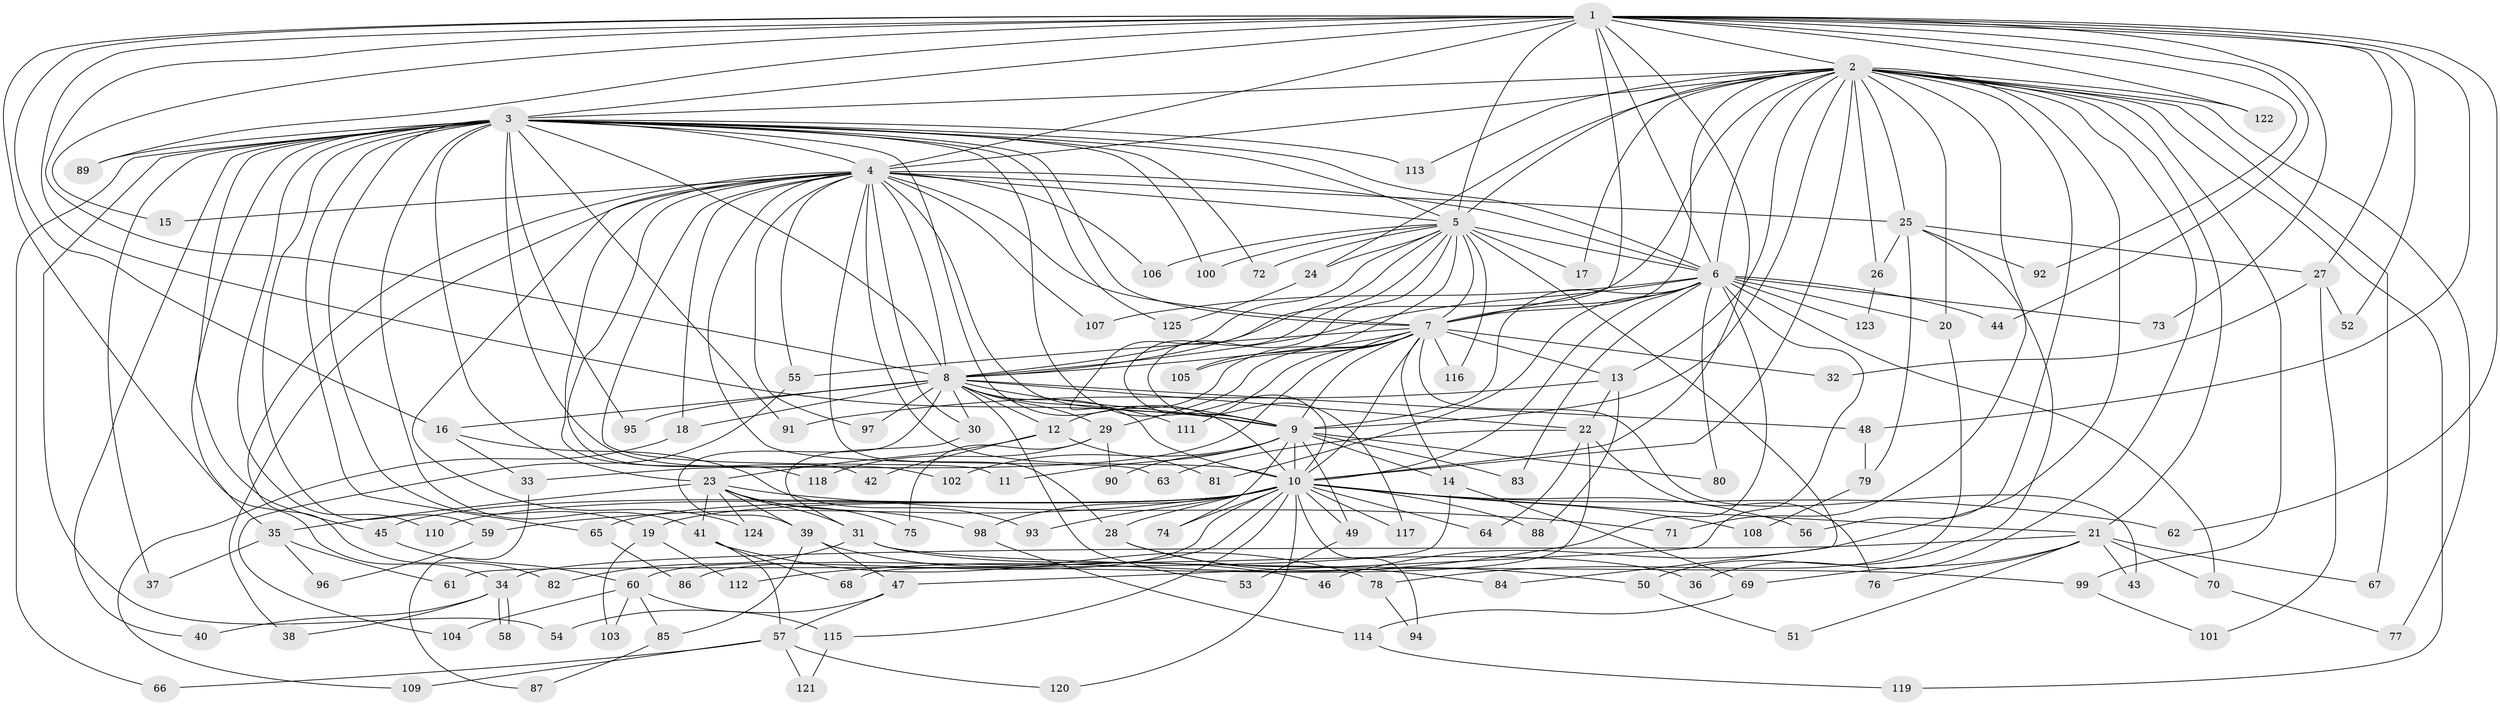 // coarse degree distribution, {18: 0.02, 12: 0.06, 10: 0.02, 8: 0.02, 16: 0.02, 22: 0.02, 24: 0.02, 14: 0.02, 17: 0.02, 4: 0.12, 15: 0.02, 7: 0.02, 6: 0.06, 9: 0.02, 5: 0.08, 3: 0.1, 2: 0.34, 1: 0.02}
// Generated by graph-tools (version 1.1) at 2025/49/03/04/25 22:49:38]
// undirected, 125 vertices, 275 edges
graph export_dot {
  node [color=gray90,style=filled];
  1;
  2;
  3;
  4;
  5;
  6;
  7;
  8;
  9;
  10;
  11;
  12;
  13;
  14;
  15;
  16;
  17;
  18;
  19;
  20;
  21;
  22;
  23;
  24;
  25;
  26;
  27;
  28;
  29;
  30;
  31;
  32;
  33;
  34;
  35;
  36;
  37;
  38;
  39;
  40;
  41;
  42;
  43;
  44;
  45;
  46;
  47;
  48;
  49;
  50;
  51;
  52;
  53;
  54;
  55;
  56;
  57;
  58;
  59;
  60;
  61;
  62;
  63;
  64;
  65;
  66;
  67;
  68;
  69;
  70;
  71;
  72;
  73;
  74;
  75;
  76;
  77;
  78;
  79;
  80;
  81;
  82;
  83;
  84;
  85;
  86;
  87;
  88;
  89;
  90;
  91;
  92;
  93;
  94;
  95;
  96;
  97;
  98;
  99;
  100;
  101;
  102;
  103;
  104;
  105;
  106;
  107;
  108;
  109;
  110;
  111;
  112;
  113;
  114;
  115;
  116;
  117;
  118;
  119;
  120;
  121;
  122;
  123;
  124;
  125;
  1 -- 2;
  1 -- 3;
  1 -- 4;
  1 -- 5;
  1 -- 6;
  1 -- 7;
  1 -- 8;
  1 -- 9;
  1 -- 10;
  1 -- 15;
  1 -- 16;
  1 -- 27;
  1 -- 34;
  1 -- 44;
  1 -- 48;
  1 -- 52;
  1 -- 62;
  1 -- 73;
  1 -- 89;
  1 -- 92;
  1 -- 122;
  2 -- 3;
  2 -- 4;
  2 -- 5;
  2 -- 6;
  2 -- 7;
  2 -- 8;
  2 -- 9;
  2 -- 10;
  2 -- 13;
  2 -- 17;
  2 -- 20;
  2 -- 21;
  2 -- 24;
  2 -- 25;
  2 -- 26;
  2 -- 36;
  2 -- 46;
  2 -- 56;
  2 -- 67;
  2 -- 71;
  2 -- 77;
  2 -- 99;
  2 -- 113;
  2 -- 119;
  2 -- 122;
  3 -- 4;
  3 -- 5;
  3 -- 6;
  3 -- 7;
  3 -- 8;
  3 -- 9;
  3 -- 10;
  3 -- 19;
  3 -- 23;
  3 -- 35;
  3 -- 37;
  3 -- 40;
  3 -- 41;
  3 -- 45;
  3 -- 54;
  3 -- 59;
  3 -- 65;
  3 -- 66;
  3 -- 72;
  3 -- 89;
  3 -- 91;
  3 -- 95;
  3 -- 100;
  3 -- 102;
  3 -- 110;
  3 -- 113;
  3 -- 125;
  4 -- 5;
  4 -- 6;
  4 -- 7;
  4 -- 8;
  4 -- 9;
  4 -- 10;
  4 -- 11;
  4 -- 15;
  4 -- 18;
  4 -- 25;
  4 -- 28;
  4 -- 30;
  4 -- 38;
  4 -- 42;
  4 -- 55;
  4 -- 63;
  4 -- 82;
  4 -- 97;
  4 -- 106;
  4 -- 107;
  4 -- 118;
  4 -- 124;
  5 -- 6;
  5 -- 7;
  5 -- 8;
  5 -- 9;
  5 -- 10;
  5 -- 17;
  5 -- 24;
  5 -- 72;
  5 -- 84;
  5 -- 100;
  5 -- 105;
  5 -- 106;
  5 -- 116;
  5 -- 117;
  6 -- 7;
  6 -- 8;
  6 -- 9;
  6 -- 10;
  6 -- 20;
  6 -- 44;
  6 -- 47;
  6 -- 70;
  6 -- 73;
  6 -- 80;
  6 -- 81;
  6 -- 83;
  6 -- 107;
  6 -- 112;
  6 -- 123;
  7 -- 8;
  7 -- 9;
  7 -- 10;
  7 -- 12;
  7 -- 13;
  7 -- 14;
  7 -- 29;
  7 -- 32;
  7 -- 33;
  7 -- 43;
  7 -- 55;
  7 -- 105;
  7 -- 111;
  7 -- 116;
  8 -- 9;
  8 -- 10;
  8 -- 12;
  8 -- 16;
  8 -- 18;
  8 -- 22;
  8 -- 29;
  8 -- 30;
  8 -- 39;
  8 -- 48;
  8 -- 53;
  8 -- 95;
  8 -- 97;
  8 -- 111;
  9 -- 10;
  9 -- 11;
  9 -- 14;
  9 -- 49;
  9 -- 74;
  9 -- 80;
  9 -- 83;
  9 -- 90;
  9 -- 102;
  10 -- 19;
  10 -- 21;
  10 -- 28;
  10 -- 45;
  10 -- 49;
  10 -- 56;
  10 -- 59;
  10 -- 60;
  10 -- 62;
  10 -- 64;
  10 -- 65;
  10 -- 74;
  10 -- 86;
  10 -- 88;
  10 -- 93;
  10 -- 94;
  10 -- 98;
  10 -- 108;
  10 -- 110;
  10 -- 115;
  10 -- 117;
  10 -- 120;
  12 -- 23;
  12 -- 42;
  12 -- 81;
  13 -- 22;
  13 -- 88;
  13 -- 91;
  14 -- 61;
  14 -- 69;
  16 -- 33;
  16 -- 93;
  18 -- 109;
  19 -- 103;
  19 -- 112;
  20 -- 78;
  21 -- 34;
  21 -- 43;
  21 -- 51;
  21 -- 67;
  21 -- 69;
  21 -- 70;
  21 -- 76;
  22 -- 63;
  22 -- 64;
  22 -- 68;
  22 -- 76;
  23 -- 31;
  23 -- 35;
  23 -- 39;
  23 -- 41;
  23 -- 71;
  23 -- 75;
  23 -- 98;
  23 -- 124;
  24 -- 125;
  25 -- 26;
  25 -- 27;
  25 -- 50;
  25 -- 79;
  25 -- 92;
  26 -- 123;
  27 -- 32;
  27 -- 52;
  27 -- 101;
  28 -- 50;
  28 -- 84;
  29 -- 75;
  29 -- 90;
  29 -- 118;
  30 -- 31;
  31 -- 36;
  31 -- 82;
  31 -- 99;
  33 -- 87;
  34 -- 38;
  34 -- 40;
  34 -- 58;
  34 -- 58;
  35 -- 37;
  35 -- 61;
  35 -- 96;
  39 -- 47;
  39 -- 78;
  39 -- 85;
  41 -- 46;
  41 -- 57;
  41 -- 68;
  45 -- 60;
  47 -- 54;
  47 -- 57;
  48 -- 79;
  49 -- 53;
  50 -- 51;
  55 -- 104;
  57 -- 66;
  57 -- 109;
  57 -- 120;
  57 -- 121;
  59 -- 96;
  60 -- 85;
  60 -- 103;
  60 -- 104;
  60 -- 115;
  65 -- 86;
  69 -- 114;
  70 -- 77;
  78 -- 94;
  79 -- 108;
  85 -- 87;
  98 -- 114;
  99 -- 101;
  114 -- 119;
  115 -- 121;
}
